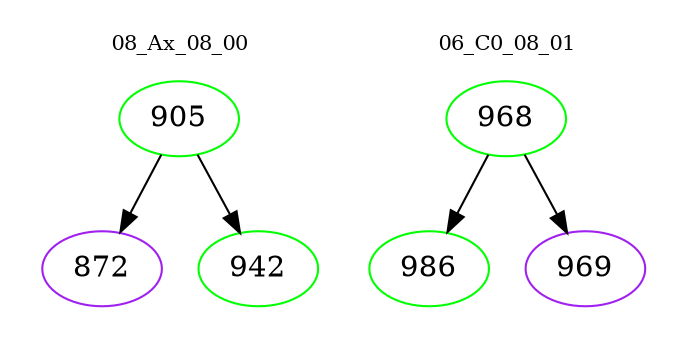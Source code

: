 digraph{
subgraph cluster_0 {
color = white
label = "08_Ax_08_00";
fontsize=10;
T0_905 [label="905", color="green"]
T0_905 -> T0_872 [color="black"]
T0_872 [label="872", color="purple"]
T0_905 -> T0_942 [color="black"]
T0_942 [label="942", color="green"]
}
subgraph cluster_1 {
color = white
label = "06_C0_08_01";
fontsize=10;
T1_968 [label="968", color="green"]
T1_968 -> T1_986 [color="black"]
T1_986 [label="986", color="green"]
T1_968 -> T1_969 [color="black"]
T1_969 [label="969", color="purple"]
}
}
